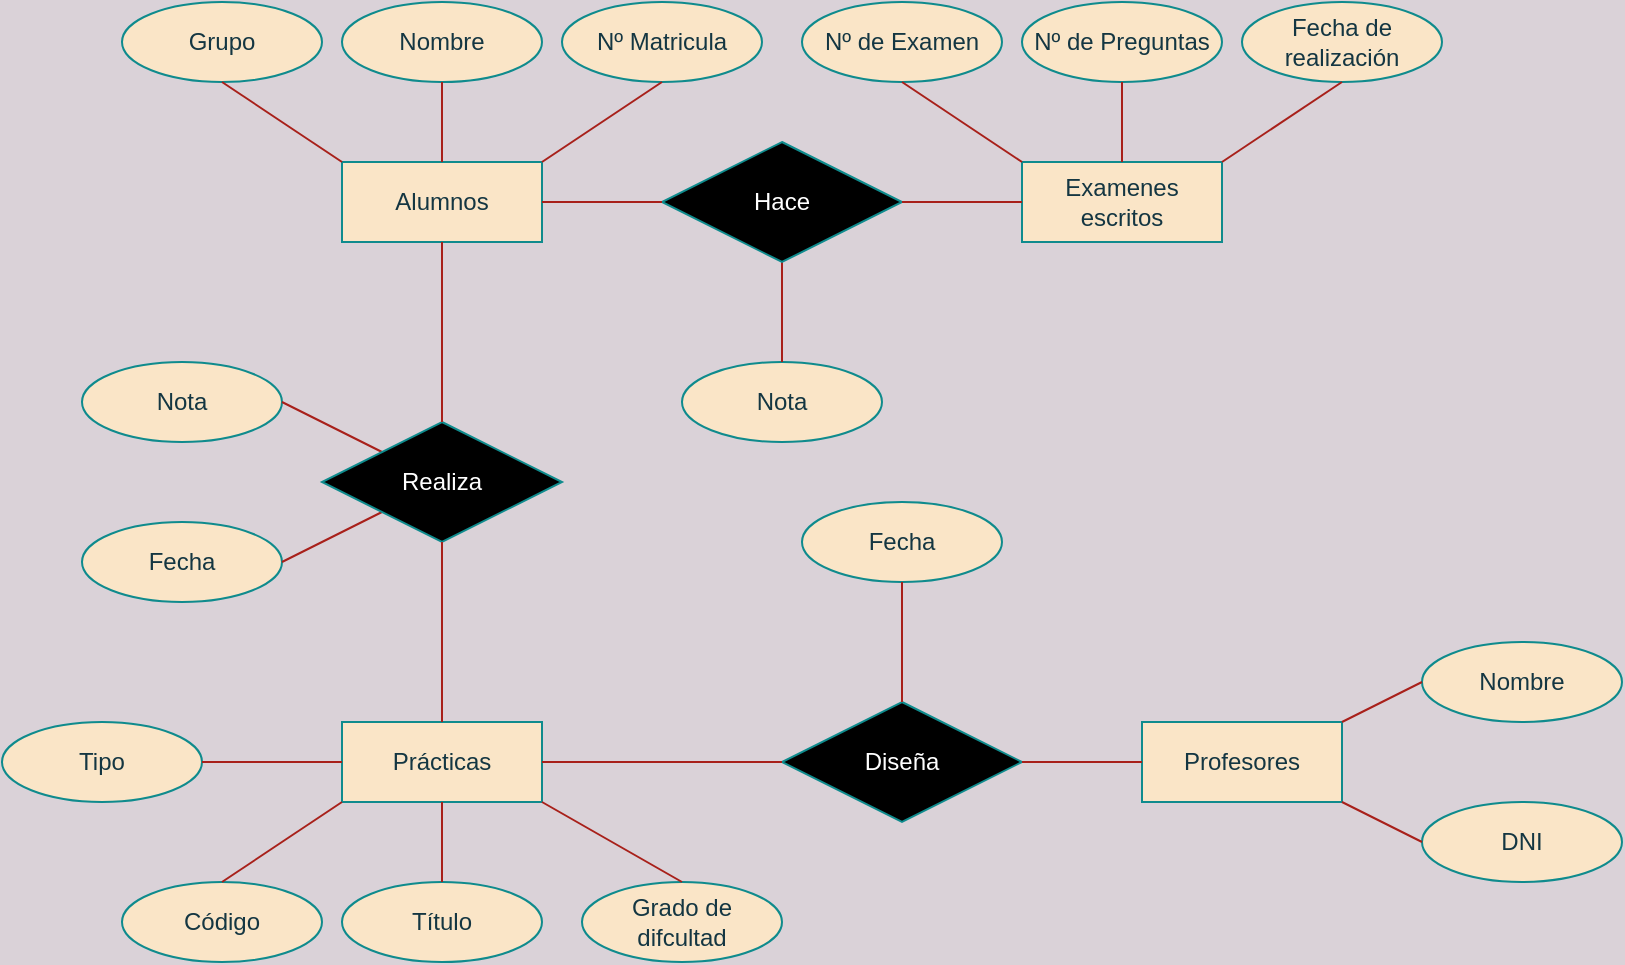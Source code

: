 <mxfile version="16.5.1" type="device"><diagram id="R2lEEEUBdFMjLlhIrx00" name="Page-1"><mxGraphModel dx="1952" dy="865" grid="1" gridSize="10" guides="1" tooltips="1" connect="1" arrows="1" fold="1" page="1" pageScale="1" pageWidth="850" pageHeight="1100" background="#DAD2D8" math="0" shadow="0" extFonts="Permanent Marker^https://fonts.googleapis.com/css?family=Permanent+Marker"><root><mxCell id="0"/><mxCell id="1" parent="0"/><mxCell id="80uifxuyCf15lSjINKxr-1" value="Alumnos" style="whiteSpace=wrap;html=1;align=center;rounded=0;sketch=0;fontColor=#143642;strokeColor=#0F8B8D;fillColor=#FAE5C7;" vertex="1" parent="1"><mxGeometry x="120" y="120" width="100" height="40" as="geometry"/></mxCell><mxCell id="80uifxuyCf15lSjINKxr-3" value="Nº Matricula" style="ellipse;whiteSpace=wrap;html=1;align=center;rounded=0;sketch=0;fontColor=#143642;strokeColor=#0F8B8D;fillColor=#FAE5C7;" vertex="1" parent="1"><mxGeometry x="230" y="40" width="100" height="40" as="geometry"/></mxCell><mxCell id="80uifxuyCf15lSjINKxr-4" value="Nombre" style="ellipse;whiteSpace=wrap;html=1;align=center;rounded=0;sketch=0;fontColor=#143642;strokeColor=#0F8B8D;fillColor=#FAE5C7;" vertex="1" parent="1"><mxGeometry x="120" y="40" width="100" height="40" as="geometry"/></mxCell><mxCell id="80uifxuyCf15lSjINKxr-5" value="Grupo" style="ellipse;whiteSpace=wrap;html=1;align=center;rounded=0;sketch=0;fontColor=#143642;strokeColor=#0F8B8D;fillColor=#FAE5C7;" vertex="1" parent="1"><mxGeometry x="10" y="40" width="100" height="40" as="geometry"/></mxCell><mxCell id="80uifxuyCf15lSjINKxr-10" value="" style="endArrow=none;html=1;rounded=1;sketch=0;fontColor=#143642;strokeColor=#A8201A;fillColor=#FAE5C7;entryX=0.5;entryY=1;entryDx=0;entryDy=0;" edge="1" parent="1" target="80uifxuyCf15lSjINKxr-3"><mxGeometry width="50" height="50" relative="1" as="geometry"><mxPoint x="220" y="120" as="sourcePoint"/><mxPoint x="270" y="70" as="targetPoint"/></mxGeometry></mxCell><mxCell id="80uifxuyCf15lSjINKxr-17" value="" style="endArrow=none;html=1;rounded=1;sketch=0;fontColor=#143642;strokeColor=#A8201A;fillColor=#FAE5C7;exitX=0;exitY=0;exitDx=0;exitDy=0;" edge="1" parent="1" source="80uifxuyCf15lSjINKxr-1"><mxGeometry width="50" height="50" relative="1" as="geometry"><mxPoint x="10" y="130" as="sourcePoint"/><mxPoint x="60" y="80" as="targetPoint"/></mxGeometry></mxCell><mxCell id="80uifxuyCf15lSjINKxr-18" value="" style="endArrow=none;html=1;rounded=1;sketch=0;fontColor=#143642;strokeColor=#A8201A;fillColor=#FAE5C7;entryX=0.5;entryY=1;entryDx=0;entryDy=0;" edge="1" parent="1" source="80uifxuyCf15lSjINKxr-1" target="80uifxuyCf15lSjINKxr-4"><mxGeometry width="50" height="50" relative="1" as="geometry"><mxPoint x="140" y="140" as="sourcePoint"/><mxPoint x="190" y="90" as="targetPoint"/></mxGeometry></mxCell><mxCell id="80uifxuyCf15lSjINKxr-19" value="Examenes escritos" style="whiteSpace=wrap;html=1;align=center;rounded=0;sketch=0;fontColor=#143642;strokeColor=#0F8B8D;fillColor=#FAE5C7;" vertex="1" parent="1"><mxGeometry x="460" y="120" width="100" height="40" as="geometry"/></mxCell><mxCell id="80uifxuyCf15lSjINKxr-20" value="Fecha de realización" style="ellipse;whiteSpace=wrap;html=1;align=center;rounded=0;sketch=0;fontColor=#143642;strokeColor=#0F8B8D;fillColor=#FAE5C7;" vertex="1" parent="1"><mxGeometry x="570" y="40" width="100" height="40" as="geometry"/></mxCell><mxCell id="80uifxuyCf15lSjINKxr-21" value="Nº de Preguntas" style="ellipse;whiteSpace=wrap;html=1;align=center;rounded=0;sketch=0;fontColor=#143642;strokeColor=#0F8B8D;fillColor=#FAE5C7;" vertex="1" parent="1"><mxGeometry x="460" y="40" width="100" height="40" as="geometry"/></mxCell><mxCell id="80uifxuyCf15lSjINKxr-22" value="Nº de Examen" style="ellipse;whiteSpace=wrap;html=1;align=center;rounded=0;sketch=0;fontColor=#143642;strokeColor=#0F8B8D;fillColor=#FAE5C7;" vertex="1" parent="1"><mxGeometry x="350" y="40" width="100" height="40" as="geometry"/></mxCell><mxCell id="80uifxuyCf15lSjINKxr-23" value="" style="endArrow=none;html=1;rounded=1;sketch=0;fontColor=#143642;strokeColor=#A8201A;fillColor=#FAE5C7;entryX=0.5;entryY=1;entryDx=0;entryDy=0;" edge="1" parent="1" target="80uifxuyCf15lSjINKxr-20"><mxGeometry width="50" height="50" relative="1" as="geometry"><mxPoint x="560" y="120" as="sourcePoint"/><mxPoint x="610" y="70" as="targetPoint"/></mxGeometry></mxCell><mxCell id="80uifxuyCf15lSjINKxr-24" value="" style="endArrow=none;html=1;rounded=1;sketch=0;fontColor=#143642;strokeColor=#A8201A;fillColor=#FAE5C7;exitX=0;exitY=0;exitDx=0;exitDy=0;" edge="1" parent="1"><mxGeometry width="50" height="50" relative="1" as="geometry"><mxPoint x="460" y="120" as="sourcePoint"/><mxPoint x="400" y="80" as="targetPoint"/></mxGeometry></mxCell><mxCell id="80uifxuyCf15lSjINKxr-25" value="" style="endArrow=none;html=1;rounded=1;sketch=0;fontColor=#143642;strokeColor=#A8201A;fillColor=#FAE5C7;entryX=0.5;entryY=1;entryDx=0;entryDy=0;" edge="1" parent="1" target="80uifxuyCf15lSjINKxr-21"><mxGeometry width="50" height="50" relative="1" as="geometry"><mxPoint x="510" y="120" as="sourcePoint"/><mxPoint x="530" y="90" as="targetPoint"/></mxGeometry></mxCell><mxCell id="80uifxuyCf15lSjINKxr-26" value="Nota" style="ellipse;whiteSpace=wrap;html=1;align=center;rounded=0;sketch=0;fontColor=#143642;strokeColor=#0F8B8D;fillColor=#FAE5C7;" vertex="1" parent="1"><mxGeometry x="290" y="220" width="100" height="40" as="geometry"/></mxCell><mxCell id="80uifxuyCf15lSjINKxr-27" value="" style="endArrow=none;html=1;rounded=1;sketch=0;fontColor=#143642;strokeColor=#A8201A;fillColor=#FAE5C7;entryX=0.5;entryY=0;entryDx=0;entryDy=0;exitX=0.5;exitY=1;exitDx=0;exitDy=0;" edge="1" parent="1" target="80uifxuyCf15lSjINKxr-26" source="80uifxuyCf15lSjINKxr-45"><mxGeometry width="50" height="50" relative="1" as="geometry"><mxPoint x="650" y="200" as="sourcePoint"/><mxPoint x="700" y="150" as="targetPoint"/></mxGeometry></mxCell><mxCell id="80uifxuyCf15lSjINKxr-28" value="Prácticas" style="whiteSpace=wrap;html=1;align=center;rounded=0;sketch=0;fontColor=#143642;strokeColor=#0F8B8D;fillColor=#FAE5C7;" vertex="1" parent="1"><mxGeometry x="120" y="400" width="100" height="40" as="geometry"/></mxCell><mxCell id="80uifxuyCf15lSjINKxr-29" value="Código" style="ellipse;whiteSpace=wrap;html=1;align=center;rounded=0;sketch=0;fontColor=#143642;strokeColor=#0F8B8D;fillColor=#FAE5C7;" vertex="1" parent="1"><mxGeometry x="10" y="480" width="100" height="40" as="geometry"/></mxCell><mxCell id="80uifxuyCf15lSjINKxr-30" value="" style="endArrow=none;html=1;rounded=1;sketch=0;fontColor=#143642;strokeColor=#A8201A;fillColor=#FAE5C7;entryX=0.5;entryY=0;entryDx=0;entryDy=0;exitX=0;exitY=1;exitDx=0;exitDy=0;" edge="1" parent="1" target="80uifxuyCf15lSjINKxr-29" source="80uifxuyCf15lSjINKxr-28"><mxGeometry width="50" height="50" relative="1" as="geometry"><mxPoint x="560" y="580" as="sourcePoint"/><mxPoint x="700" y="590" as="targetPoint"/></mxGeometry></mxCell><mxCell id="80uifxuyCf15lSjINKxr-31" value="Título" style="ellipse;whiteSpace=wrap;html=1;align=center;rounded=0;sketch=0;fontColor=#143642;strokeColor=#0F8B8D;fillColor=#FAE5C7;" vertex="1" parent="1"><mxGeometry x="120" y="480" width="100" height="40" as="geometry"/></mxCell><mxCell id="80uifxuyCf15lSjINKxr-32" value="" style="endArrow=none;html=1;rounded=1;sketch=0;fontColor=#143642;strokeColor=#A8201A;fillColor=#FAE5C7;exitX=0.5;exitY=1;exitDx=0;exitDy=0;" edge="1" parent="1" source="80uifxuyCf15lSjINKxr-28"><mxGeometry width="50" height="50" relative="1" as="geometry"><mxPoint x="340" y="630" as="sourcePoint"/><mxPoint x="170" y="480" as="targetPoint"/></mxGeometry></mxCell><mxCell id="80uifxuyCf15lSjINKxr-33" value="Grado de difcultad" style="ellipse;whiteSpace=wrap;html=1;align=center;rounded=0;sketch=0;fontColor=#143642;strokeColor=#0F8B8D;fillColor=#FAE5C7;" vertex="1" parent="1"><mxGeometry x="240" y="480" width="100" height="40" as="geometry"/></mxCell><mxCell id="80uifxuyCf15lSjINKxr-34" value="" style="endArrow=none;html=1;rounded=1;sketch=0;fontColor=#143642;strokeColor=#A8201A;fillColor=#FAE5C7;entryX=0.5;entryY=0;entryDx=0;entryDy=0;exitX=1;exitY=1;exitDx=0;exitDy=0;" edge="1" parent="1" target="80uifxuyCf15lSjINKxr-33" source="80uifxuyCf15lSjINKxr-28"><mxGeometry width="50" height="50" relative="1" as="geometry"><mxPoint x="370" y="720" as="sourcePoint"/><mxPoint x="510" y="730" as="targetPoint"/></mxGeometry></mxCell><mxCell id="80uifxuyCf15lSjINKxr-35" value="Fecha" style="ellipse;whiteSpace=wrap;html=1;align=center;rounded=0;sketch=0;fontColor=#143642;strokeColor=#0F8B8D;fillColor=#FAE5C7;" vertex="1" parent="1"><mxGeometry x="-10" y="300" width="100" height="40" as="geometry"/></mxCell><mxCell id="80uifxuyCf15lSjINKxr-36" value="" style="endArrow=none;html=1;rounded=1;sketch=0;fontColor=#143642;strokeColor=#A8201A;fillColor=#FAE5C7;entryX=1;entryY=0.5;entryDx=0;entryDy=0;exitX=0;exitY=1;exitDx=0;exitDy=0;" edge="1" parent="1" target="80uifxuyCf15lSjINKxr-35" source="80uifxuyCf15lSjINKxr-46"><mxGeometry width="50" height="50" relative="1" as="geometry"><mxPoint x="360" y="770" as="sourcePoint"/><mxPoint x="500" y="780" as="targetPoint"/></mxGeometry></mxCell><mxCell id="80uifxuyCf15lSjINKxr-37" value="Nota" style="ellipse;whiteSpace=wrap;html=1;align=center;rounded=0;sketch=0;fontColor=#143642;strokeColor=#0F8B8D;fillColor=#FAE5C7;" vertex="1" parent="1"><mxGeometry x="-10" y="220" width="100" height="40" as="geometry"/></mxCell><mxCell id="80uifxuyCf15lSjINKxr-38" value="" style="endArrow=none;html=1;rounded=1;sketch=0;fontColor=#143642;strokeColor=#A8201A;fillColor=#FAE5C7;exitX=1;exitY=0.5;exitDx=0;exitDy=0;entryX=0;entryY=0;entryDx=0;entryDy=0;" edge="1" parent="1" target="80uifxuyCf15lSjINKxr-46" source="80uifxuyCf15lSjINKxr-37"><mxGeometry width="50" height="50" relative="1" as="geometry"><mxPoint x="400" y="840" as="sourcePoint"/><mxPoint x="400" y="540" as="targetPoint"/></mxGeometry></mxCell><mxCell id="80uifxuyCf15lSjINKxr-39" value="Profesores" style="whiteSpace=wrap;html=1;align=center;rounded=0;sketch=0;fontColor=#143642;strokeColor=#0F8B8D;fillColor=#FAE5C7;" vertex="1" parent="1"><mxGeometry x="520" y="400" width="100" height="40" as="geometry"/></mxCell><mxCell id="80uifxuyCf15lSjINKxr-40" value="DNI" style="ellipse;whiteSpace=wrap;html=1;align=center;rounded=0;sketch=0;fontColor=#143642;strokeColor=#0F8B8D;fillColor=#FAE5C7;" vertex="1" parent="1"><mxGeometry x="660" y="440" width="100" height="40" as="geometry"/></mxCell><mxCell id="80uifxuyCf15lSjINKxr-41" value="" style="endArrow=none;html=1;rounded=1;sketch=0;fontColor=#143642;strokeColor=#A8201A;fillColor=#FAE5C7;exitX=1;exitY=1;exitDx=0;exitDy=0;entryX=0;entryY=0.5;entryDx=0;entryDy=0;" edge="1" parent="1" target="80uifxuyCf15lSjINKxr-40" source="80uifxuyCf15lSjINKxr-39"><mxGeometry width="50" height="50" relative="1" as="geometry"><mxPoint x="700" y="480" as="sourcePoint"/><mxPoint x="690" y="300" as="targetPoint"/></mxGeometry></mxCell><mxCell id="80uifxuyCf15lSjINKxr-42" value="Nombre" style="ellipse;whiteSpace=wrap;html=1;align=center;rounded=0;sketch=0;fontColor=#143642;strokeColor=#0F8B8D;fillColor=#FAE5C7;" vertex="1" parent="1"><mxGeometry x="660" y="360" width="100" height="40" as="geometry"/></mxCell><mxCell id="80uifxuyCf15lSjINKxr-43" value="" style="endArrow=none;html=1;rounded=1;sketch=0;fontColor=#143642;strokeColor=#A8201A;fillColor=#FAE5C7;entryX=0;entryY=0.5;entryDx=0;entryDy=0;" edge="1" parent="1" target="80uifxuyCf15lSjINKxr-42"><mxGeometry width="50" height="50" relative="1" as="geometry"><mxPoint x="620" y="400" as="sourcePoint"/><mxPoint x="890" y="640" as="targetPoint"/></mxGeometry></mxCell><mxCell id="80uifxuyCf15lSjINKxr-45" value="&lt;font color=&quot;#ffffff&quot;&gt;Hace&lt;/font&gt;" style="shape=rhombus;perimeter=rhombusPerimeter;whiteSpace=wrap;html=1;align=center;rounded=0;sketch=0;fontColor=#143642;strokeColor=#0F8B8D;fillColor=#000000;" vertex="1" parent="1"><mxGeometry x="280" y="110" width="120" height="60" as="geometry"/></mxCell><mxCell id="80uifxuyCf15lSjINKxr-46" value="&lt;font color=&quot;#ffffff&quot;&gt;Realiza&lt;/font&gt;" style="shape=rhombus;perimeter=rhombusPerimeter;whiteSpace=wrap;html=1;align=center;rounded=0;sketch=0;fontColor=#143642;strokeColor=#0F8B8D;fillColor=#000000;" vertex="1" parent="1"><mxGeometry x="110" y="250" width="120" height="60" as="geometry"/></mxCell><mxCell id="80uifxuyCf15lSjINKxr-47" value="" style="endArrow=none;html=1;rounded=1;sketch=0;fontColor=#143642;strokeColor=#A8201A;fillColor=#FAE5C7;entryX=0;entryY=0.5;entryDx=0;entryDy=0;exitX=1;exitY=0.5;exitDx=0;exitDy=0;" edge="1" parent="1" source="80uifxuyCf15lSjINKxr-1" target="80uifxuyCf15lSjINKxr-45"><mxGeometry width="50" height="50" relative="1" as="geometry"><mxPoint x="230" y="210" as="sourcePoint"/><mxPoint x="280" y="160" as="targetPoint"/></mxGeometry></mxCell><mxCell id="80uifxuyCf15lSjINKxr-48" value="" style="endArrow=none;html=1;rounded=1;sketch=0;fontColor=#143642;strokeColor=#A8201A;fillColor=#FAE5C7;exitX=1;exitY=0.5;exitDx=0;exitDy=0;entryX=0;entryY=0.5;entryDx=0;entryDy=0;" edge="1" parent="1" source="80uifxuyCf15lSjINKxr-45" target="80uifxuyCf15lSjINKxr-19"><mxGeometry width="50" height="50" relative="1" as="geometry"><mxPoint x="420" y="240" as="sourcePoint"/><mxPoint x="470" y="190" as="targetPoint"/></mxGeometry></mxCell><mxCell id="80uifxuyCf15lSjINKxr-49" value="" style="endArrow=none;html=1;rounded=1;sketch=0;fontColor=#FFFFFF;strokeColor=#A8201A;fillColor=#FAE5C7;entryX=0.5;entryY=1;entryDx=0;entryDy=0;exitX=0.5;exitY=0;exitDx=0;exitDy=0;" edge="1" parent="1" source="80uifxuyCf15lSjINKxr-46" target="80uifxuyCf15lSjINKxr-1"><mxGeometry width="50" height="50" relative="1" as="geometry"><mxPoint x="150" y="250" as="sourcePoint"/><mxPoint x="170" y="200" as="targetPoint"/></mxGeometry></mxCell><mxCell id="80uifxuyCf15lSjINKxr-50" value="" style="endArrow=none;html=1;rounded=1;sketch=0;fontColor=#FFFFFF;strokeColor=#A8201A;fillColor=#FAE5C7;entryX=0.5;entryY=1;entryDx=0;entryDy=0;exitX=0.5;exitY=0;exitDx=0;exitDy=0;" edge="1" parent="1" source="80uifxuyCf15lSjINKxr-28" target="80uifxuyCf15lSjINKxr-46"><mxGeometry width="50" height="50" relative="1" as="geometry"><mxPoint x="150" y="320" as="sourcePoint"/><mxPoint x="200" y="270" as="targetPoint"/></mxGeometry></mxCell><mxCell id="80uifxuyCf15lSjINKxr-51" value="Tipo" style="ellipse;whiteSpace=wrap;html=1;align=center;rounded=0;sketch=0;fontColor=#143642;strokeColor=#0F8B8D;fillColor=#FAE5C7;" vertex="1" parent="1"><mxGeometry x="-50" y="400" width="100" height="40" as="geometry"/></mxCell><mxCell id="80uifxuyCf15lSjINKxr-52" value="" style="endArrow=none;html=1;rounded=1;sketch=0;fontColor=#143642;strokeColor=#A8201A;fillColor=#FAE5C7;entryX=1;entryY=0.5;entryDx=0;entryDy=0;exitX=0;exitY=0.5;exitDx=0;exitDy=0;" edge="1" parent="1" target="80uifxuyCf15lSjINKxr-51" source="80uifxuyCf15lSjINKxr-28"><mxGeometry width="50" height="50" relative="1" as="geometry"><mxPoint x="-90" y="240" as="sourcePoint"/><mxPoint x="220" y="660" as="targetPoint"/></mxGeometry></mxCell><mxCell id="80uifxuyCf15lSjINKxr-53" value="&lt;font color=&quot;#ffffff&quot;&gt;Diseña&lt;/font&gt;" style="shape=rhombus;perimeter=rhombusPerimeter;whiteSpace=wrap;html=1;align=center;rounded=0;sketch=0;fontColor=#143642;strokeColor=#0F8B8D;fillColor=#000000;" vertex="1" parent="1"><mxGeometry x="340" y="390" width="120" height="60" as="geometry"/></mxCell><mxCell id="80uifxuyCf15lSjINKxr-54" value="Fecha" style="ellipse;whiteSpace=wrap;html=1;align=center;rounded=0;sketch=0;fontColor=#143642;strokeColor=#0F8B8D;fillColor=#FAE5C7;" vertex="1" parent="1"><mxGeometry x="350" y="290" width="100" height="40" as="geometry"/></mxCell><mxCell id="80uifxuyCf15lSjINKxr-55" value="" style="endArrow=none;html=1;rounded=1;sketch=0;fontColor=#143642;strokeColor=#A8201A;fillColor=#FAE5C7;entryX=0.5;entryY=1;entryDx=0;entryDy=0;" edge="1" parent="1" target="80uifxuyCf15lSjINKxr-54"><mxGeometry width="50" height="50" relative="1" as="geometry"><mxPoint x="400" y="390" as="sourcePoint"/><mxPoint x="485" y="330" as="targetPoint"/></mxGeometry></mxCell><mxCell id="80uifxuyCf15lSjINKxr-56" value="" style="endArrow=none;html=1;rounded=1;sketch=0;fontColor=#FFFFFF;strokeColor=#A8201A;fillColor=#FAE5C7;exitX=1;exitY=0.5;exitDx=0;exitDy=0;entryX=0;entryY=0.5;entryDx=0;entryDy=0;" edge="1" parent="1" source="80uifxuyCf15lSjINKxr-28" target="80uifxuyCf15lSjINKxr-53"><mxGeometry width="50" height="50" relative="1" as="geometry"><mxPoint x="230" y="440" as="sourcePoint"/><mxPoint x="280" y="420" as="targetPoint"/></mxGeometry></mxCell><mxCell id="80uifxuyCf15lSjINKxr-57" value="" style="endArrow=none;html=1;rounded=1;sketch=0;fontColor=#FFFFFF;strokeColor=#A8201A;fillColor=#FAE5C7;entryX=0;entryY=0.5;entryDx=0;entryDy=0;" edge="1" parent="1" target="80uifxuyCf15lSjINKxr-39"><mxGeometry width="50" height="50" relative="1" as="geometry"><mxPoint x="460" y="420" as="sourcePoint"/><mxPoint x="510" y="370" as="targetPoint"/></mxGeometry></mxCell></root></mxGraphModel></diagram></mxfile>